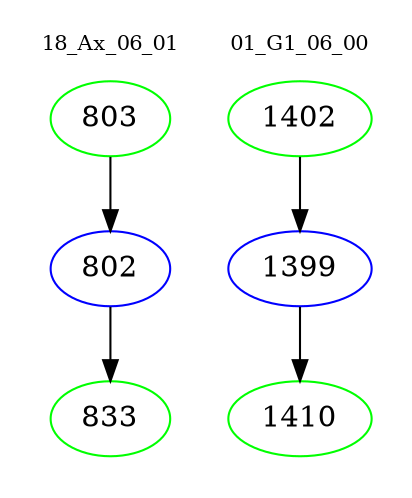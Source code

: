 digraph{
subgraph cluster_0 {
color = white
label = "18_Ax_06_01";
fontsize=10;
T0_803 [label="803", color="green"]
T0_803 -> T0_802 [color="black"]
T0_802 [label="802", color="blue"]
T0_802 -> T0_833 [color="black"]
T0_833 [label="833", color="green"]
}
subgraph cluster_1 {
color = white
label = "01_G1_06_00";
fontsize=10;
T1_1402 [label="1402", color="green"]
T1_1402 -> T1_1399 [color="black"]
T1_1399 [label="1399", color="blue"]
T1_1399 -> T1_1410 [color="black"]
T1_1410 [label="1410", color="green"]
}
}
